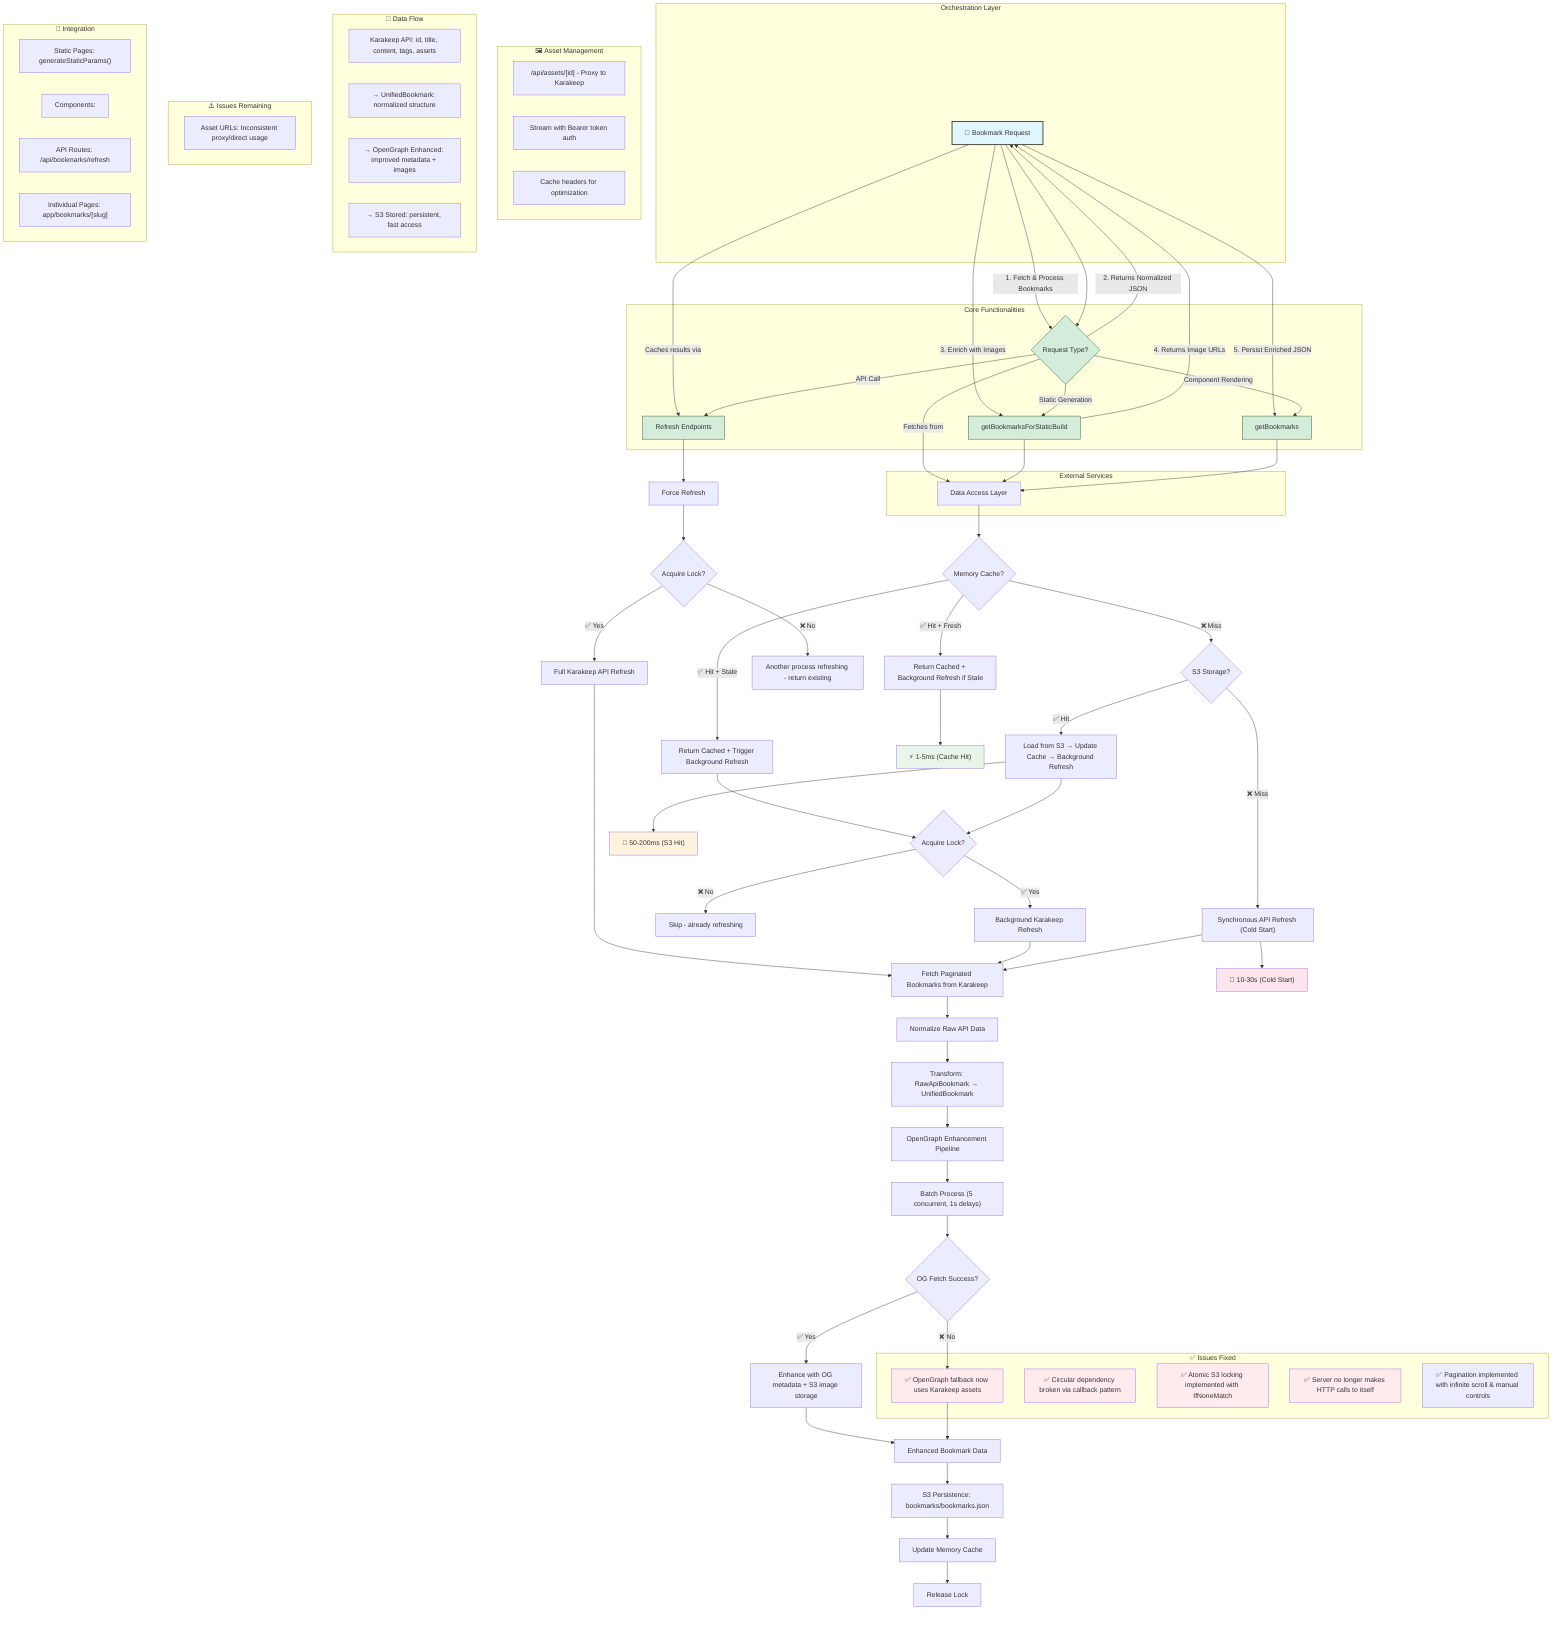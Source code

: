 graph TD
    subgraph "Orchestration Layer"
        A[Bookmarks Feature]
    end

    subgraph "Core Functionalities"
        B[json-handling]
        C[image-handling]
        D[s3-object-storage]
        E[caching]
    end

    subgraph "External Services"
        F[Karakeep API]
    end

    A -- "1. Fetch & Process Bookmarks" --> B
    B -- "Fetches from" --> F
    B -- "2. Returns Normalized JSON" --> A
    
    A -- "3. Enrich with Images" --> C
    C -- "4. Returns Image URLs" --> A
    
    A -- "5. Persist Enriched JSON" --> D
    
    A -- "Caches results via" --> E

    style A fill:#e1f5fe,stroke:#333,stroke-width:2px
    classDef core fill:#d4edda,stroke:#155724
    class B,C,D,E core;
    
    %% Entry Points
    A["📖 Bookmark Request"] --> B{Request Type?}
    B -->|Static Generation| C[getBookmarksForStaticBuild]
    B -->|Component Rendering| D[getBookmarks]
    B -->|API Call| E[Refresh Endpoints]
    
    %% Core Data Access - Priority Flow
    C --> F[Data Access Layer]
    D --> F
    E --> G[Force Refresh]
    
    F --> H{Memory Cache?}
    H -->|✅ Hit + Fresh| I["Return Cached + Background Refresh if Stale"]
    H -->|✅ Hit + Stale| J["Return Cached + Trigger Background Refresh"]
    H -->|❌ Miss| K{S3 Storage?}
    
    K -->|✅ Hit| L["Load from S3 → Update Cache → Background Refresh"]
    K -->|❌ Miss| M["Synchronous API Refresh (Cold Start)"]
    
    %% Lock Management - Critical Decision Point
    G --> N{Acquire Lock?}
    J --> O{Acquire Lock?}
    L --> O
    
    N -->|❌ No| P["Another process refreshing - return existing"]
    N -->|✅ Yes| Q[Full Karakeep API Refresh]
    O -->|❌ No| R["Skip - already refreshing"]
    O -->|✅ Yes| S[Background Karakeep Refresh]
    
    %% Karakeep API Integration
    Q --> T[Fetch Paginated Bookmarks from Karakeep]
    S --> T
    M --> T
    
    T --> U[Normalize Raw API Data]
    U --> V["Transform: RawApiBookmark → UnifiedBookmark"]
    V --> W[OpenGraph Enhancement Pipeline]
    
    %% OpenGraph Enhancement - Batch Processing
    W --> X["Batch Process (5 concurrent, 1s delays)"]
    X --> Y{OG Fetch Success?}
    Y -->|✅ Yes| Z[Enhance with OG metadata + S3 image storage]
    Y -->|❌ No| AA["🚨 MISSING: Should use Karakeep fallback!"]
    
    %% Asset Integration
    subgraph Assets ["🖼️ Asset Management"]
        BB["/api/assets/[id] - Proxy to Karakeep"]
        CC["Stream with Bearer token auth"]
        DD["Cache headers for optimization"]
    end
    
    %% Data Persistence
    Z --> EE[Enhanced Bookmark Data]
    AA --> EE
    EE --> FF[S3 Persistence: bookmarks/bookmarks.json]
    FF --> GG[Update Memory Cache]
    GG --> HH[Release Lock]
    
    %% Performance Characteristics
    I --> II["⚡ 1-5ms (Cache Hit)"]
    L --> JJ["🏃 50-200ms (S3 Hit)"]
    M --> KK["🐌 10-30s (Cold Start)"]
    
    %% Data Transformation Chain
    subgraph Transform ["🔄 Data Flow"]
        LL["Karakeep API: id, title, content, tags, assets"]
        MM["→ UnifiedBookmark: normalized structure"]
        NN["→ OpenGraph Enhanced: improved metadata + images"]
        OO["→ S3 Stored: persistent, fast access"]
    end
    
    %% Issues Resolved
    subgraph Resolved ["✅ Issues Fixed"]
        AA["✅ OpenGraph fallback now uses Karakeep assets"]
        PP["✅ Circular dependency broken via callback pattern"]
        QQ["✅ Atomic S3 locking implemented with IfNoneMatch"]
        RR["✅ Server no longer makes HTTP calls to itself"]
        SS["✅ Pagination implemented with infinite scroll & manual controls"]
    end
    
    %% Remaining Issues
    subgraph Remaining ["⚠️ Issues Remaining"]
        TT["Asset URLs: Inconsistent proxy/direct usage"]
    end
    
    %% Integration Points
    subgraph Integration ["🔗 Integration"]
        UU["Static Pages: generateStaticParams()"]
        VV["Components: <BookmarksServer />"]
        WW["API Routes: /api/bookmarks/refresh"]
        XX["Individual Pages: app/bookmarks/[slug]"]
    end
    
    style A fill:#e1f5fe
    style AA fill:#ffebee
    style PP fill:#ffebee
    style QQ fill:#ffebee
    style RR fill:#ffebee
    style II fill:#e8f5e8
    style JJ fill:#fff3e0
    style KK fill:#fce4ec